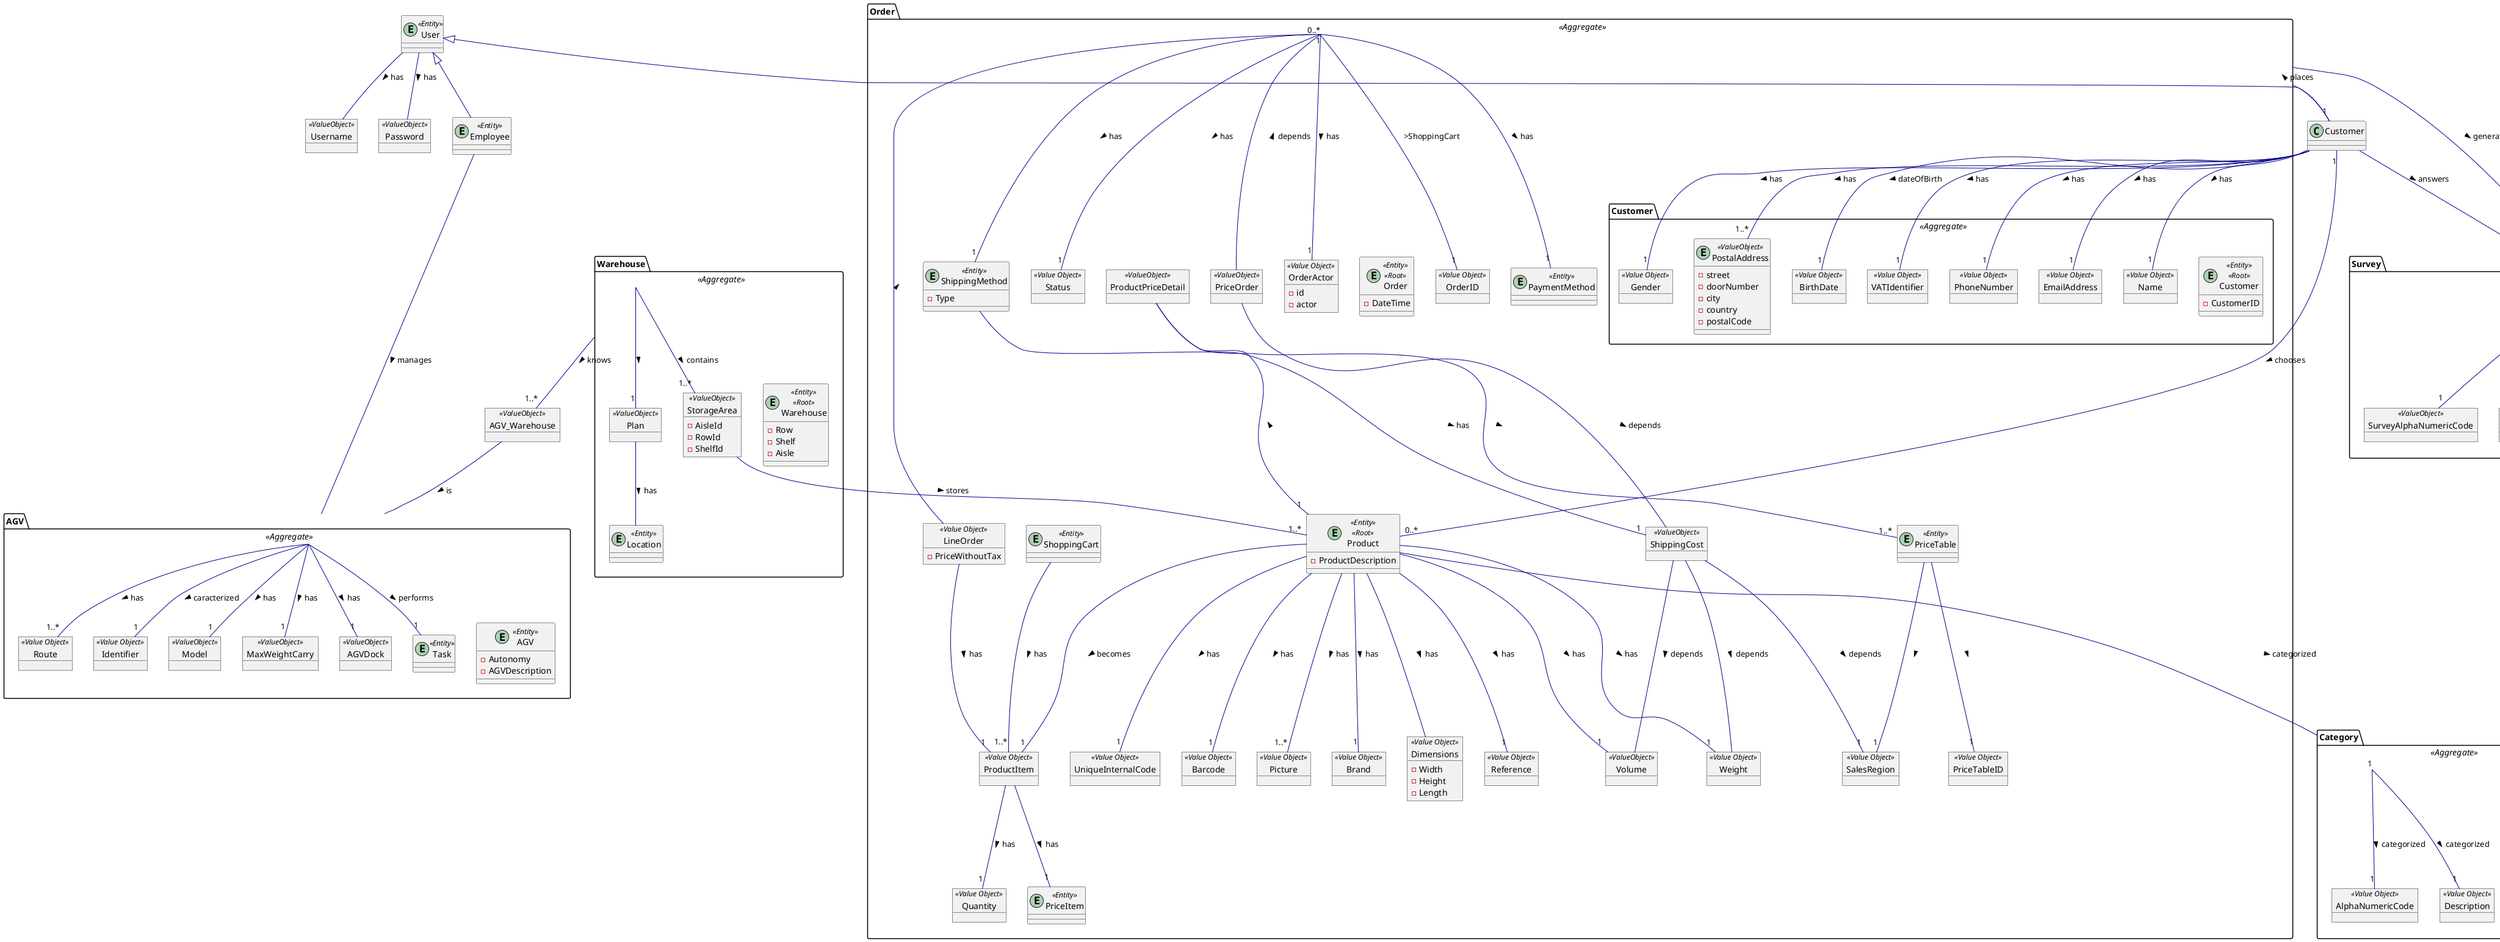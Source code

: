 @startuml
skinparam object {
ArrowColor DarkBlue
}

skinparam stereotypeCBackgroundColor LightBlue


package Category <<Aggregate>> {
    entity Category <<Entity>>

    object AlphaNumericCode <<Value Object>>

    object Description <<Value Object>>
}

/' OrderManagement '/
package Order <<Aggregate>>{

entity Product <<Entity>> <<Root>> {
- ProductDescription
}

object ProductPriceDetail <<ValueObject>>

object PriceOrder <<ValueObject>>

object Barcode <<Value Object>>

object Picture <<Value Object>>

object Brand <<Value Object>>

object ProductItem <<Value Object>>

object Quantity <<Value Object>>

entity PriceItem <<Entity>>

object Weight <<Value Object>>

object Dimensions <<Value Object>>{
- Width
- Height
- Length
}

object Reference <<Value Object>>

object UniqueInternalCode <<Value Object>>

entity Order <<Entity>> <<Root>>{
- DateTime
}

object OrderActor <<Value Object>>{
- id
- actor
}

object LineOrder <<Value Object>>{
- PriceWithoutTax
}

entity PriceTable <<Entity>>

object PriceTableID <<Value Object>>

object SalesRegion <<Value Object>>
package Customer <<Aggregate>>{
entity Customer <<Entity>> <<Root>>{
- CustomerID
}

object PhoneNumber <<Value Object>>

object EmailAddress <<Value Object>>

object Name <<Value Object>>

object Gender <<Value Object>>

entity PostalAddress <<ValueObject>> {
- street
- doorNumber
- city
- country
- postalCode
}

object BirthDate <<Value Object>>

object VATIdentifier <<Value Object>>

}
object OrderID <<Value Object>>

entity ShoppingCart <<Entity>>

entity PaymentMethod <<Entity>>

object ShippingCost <<ValueObject>>

object Volume <<ValueObject>>


   entity ShippingMethod <<Entity>>{
    -Type
    }

     object Status <<Value Object>>
}

/' WarehouseManagement '/
 package Warehouse <<Aggregate>>{

 entity Warehouse <<Entity>> <<Root>>{
     -Row
     -Shelf
     -Aisle
     }

    object Plan <<ValueObject>>

    entity Location <<Entity>>

     object StorageArea <<ValueObject>> {
         -AisleId
         -RowId
         -ShelfId
         }

 }

 object AGV_Warehouse <<ValueObject>>

package AGV <<Aggregate>>{
 entity AGV <<Entity>>{
     -Autonomy
     -AGVDescription
     }

     object Route <<Value Object>>

     object Identifier <<Value Object>>

     object Model <<ValueObject>>

     object MaxWeightCarry <<ValueObject>>

     object AGVDock <<ValueObject>>

     entity Task <<Entity>>
}


/' Survey '/
package Survey <<Aggregate>>{

    Entity Survey <<Entity>> {
    }

object SurveyAlphaNumericCode <<ValueObject>>

object SurveyDescription <<ValueObject>>

object SurveyPeriod <<ValueObject>>

object SurveyRule <<ValueObject>>

object Topic <<ValueObject>>

}
object GeneralQuestions  <<ValueObject>>
/'Question'/
package Question <<Aggregate>>{
entity Question <<Entity>>

entity Answer <<Entity>>

object Type <<Value Object>>{
{Multiple Choice}
{Free Answer}
{Ordering}
}
}

entity Employee <<Entity>>

entity User <<Entity>>

object Username <<ValueObject>>

object Password <<ValueObject>>

/' Employee '/
Employee --- AGV : manages >

/' User '/
User -- Username : has >
User -- Password : has >
User <|-- Customer
User <|-- Employee


/' Customer '/

Customer -- "1" Name : has >
Customer -- "1" Gender : has >
Customer -- "1..*" PostalAddress : has >
Customer -- "1" BirthDate : dateOfBirth >
Customer -- "1" PhoneNumber: has >
Customer -- "1" EmailAddress: has >
Customer -- "0..*" Survey : answers >
Customer -- "1" VATIdentifier : has >


/' Product '/
Product --- "1" Category: categorized >
Product --- "1..*" Picture: has >
Product --- "1" Barcode: has >
Product --- "1" Brand: has >
ProductPriceDetail -- "1" Product: <
ProductPriceDetail --- "1..*" PriceTable: >
PriceTable --- "1" PriceTableID: >
PriceTable --- "1" SalesRegion: >
Product --- "1" ProductItem: becomes >
ProductItem --- "1" Quantity: has >
ProductItem --- "1" PriceItem : has >
Product --- "1" Reference: has >
Product --- "1" UniqueInternalCode: has >
Product --- Dimensions: has >



/' Category '/
Category --- "1" AlphaNumericCode  : categorized >
Category --- "1" Description  : categorized >
Category --- Category: it's child of


/' Warehouse '/
AGV -- "1..*" Route: has >
AGV -- "1" Identifier: caracterized >
AGV -- "1" Model: has >
Warehouse -- "1" Plan: >
AGV -- "1" MaxWeightCarry : has >
AGV -- "1" AGVDock : has >
AGV -- "1" Task : performs >
AGV_Warehouse -- AGV: is >
Warehouse -- "1..*" AGV_Warehouse: knows >
Plan -- Location: has >


/' Survey '/
Survey -- "1..*" SurveyRule: has >
Survey -- "1" SurveyDescription: has >
Survey -- "1" SurveyAlphaNumericCode: caracterized >
Survey -- "1" SurveyPeriod: has >
Survey -- "1" Topic: has >
Survey -- "1..*" GeneralQuestions: has >

Question -- Question: depends >


/' ShippingCost '/
ShippingCost --- Weight: depends >
ShippingCost --- Volume: depends >


/' Order '/
Order --- "1" OrderID : >ShoppingCart
Order --- "1" Status : has >
Order --- "1" OrderActor : has >
Order --- "1" PaymentMethod : has >
Order --- "1" ShippingMethod : has >
Order --- "1" Survey : generates >
ShippingCost --- "1" SalesRegion: depends >
ShippingMethod--- "1" ShippingCost: has >
Product --- "1" Weight: has >
Product --- "1" Volume: has >

LineOrder --- "1" Order: >
LineOrder --- "1" ProductItem: has >
PriceOrder --- Order: depends >
PriceOrder --- ShippingCost: depends >


/'ShoppingCart '/
ShoppingCart --- "1..*" ProductItem: has >

/'  Question '/
Question --- "1..*" Answer: has >
Question --- "1" GeneralQuestions: is <
Answer --- "1" Type: has >



/' Joined Aggregates '/
Customer "1" -- "0..*" Order: places >
Customer "1" -- "0..*" Product: chooses >
Warehouse -- "1..*" StorageArea: contains >
StorageArea -- "1..*" Product: stores >
@enduml